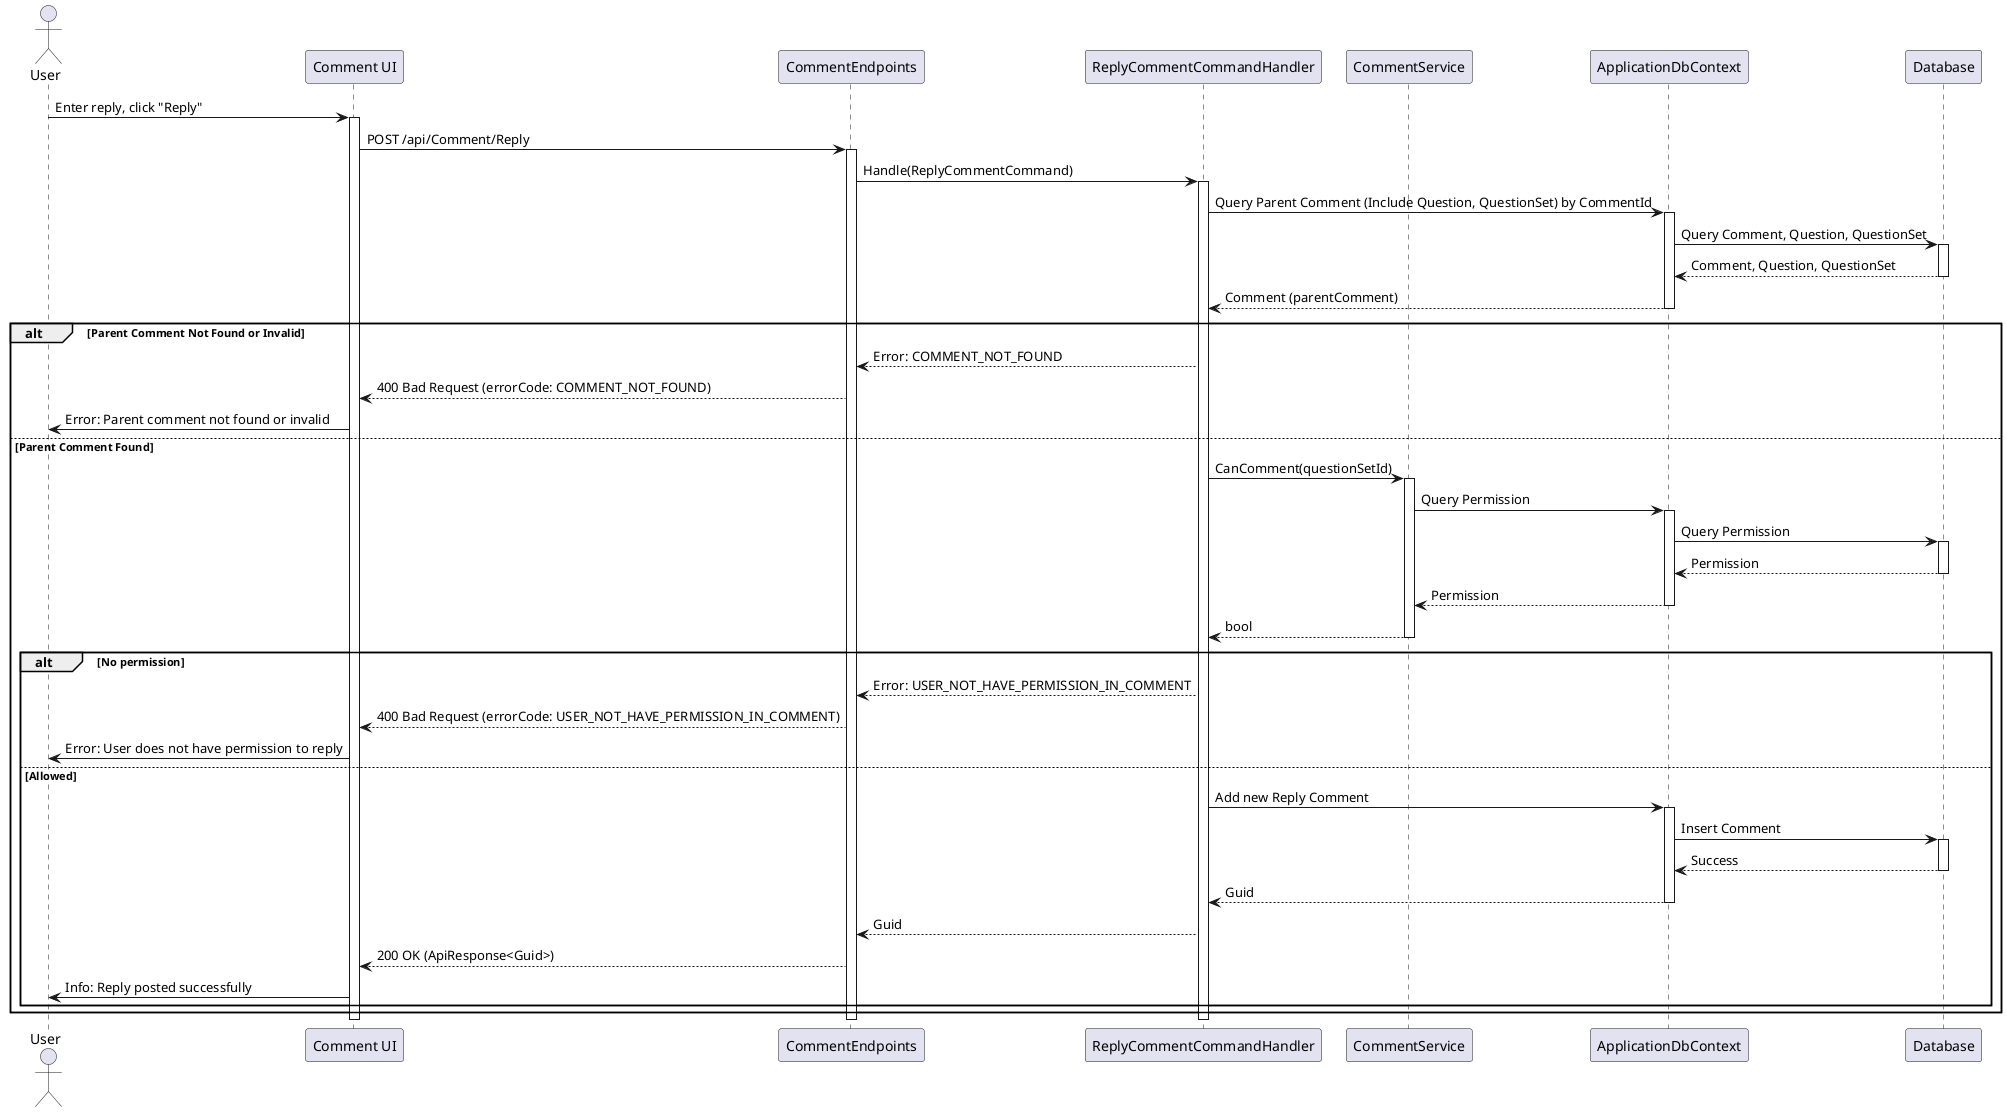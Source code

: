 @startuml
actor User
participant "Comment UI" as UI
participant CommentEndpoints
participant ReplyCommentCommandHandler as Handler
participant CommentService
participant ApplicationDbContext
participant Database

User -> UI : Enter reply, click "Reply"
activate UI
UI -> CommentEndpoints : POST /api/Comment/Reply
activate CommentEndpoints
CommentEndpoints -> Handler : Handle(ReplyCommentCommand)
activate Handler
Handler -> ApplicationDbContext : Query Parent Comment (Include Question, QuestionSet) by CommentId
activate ApplicationDbContext
ApplicationDbContext -> Database : Query Comment, Question, QuestionSet
activate Database
Database --> ApplicationDbContext : Comment, Question, QuestionSet
deactivate Database
ApplicationDbContext --> Handler : Comment (parentComment)
deactivate ApplicationDbContext
alt Parent Comment Not Found or Invalid
    Handler --> CommentEndpoints : Error: COMMENT_NOT_FOUND
    CommentEndpoints --> UI : 400 Bad Request (errorCode: COMMENT_NOT_FOUND)
    UI -> User : Error: Parent comment not found or invalid
else Parent Comment Found
    Handler -> CommentService : CanComment(questionSetId)
    activate CommentService
    CommentService -> ApplicationDbContext : Query Permission 
    activate ApplicationDbContext
    ApplicationDbContext -> Database : Query Permission 
    activate Database
    Database --> ApplicationDbContext : Permission 
    deactivate Database
    ApplicationDbContext --> CommentService : Permission 
    deactivate ApplicationDbContext
    CommentService --> Handler : bool
    deactivate CommentService
    alt No permission
        Handler --> CommentEndpoints : Error: USER_NOT_HAVE_PERMISSION_IN_COMMENT
        CommentEndpoints --> UI : 400 Bad Request (errorCode: USER_NOT_HAVE_PERMISSION_IN_COMMENT)
        UI -> User : Error: User does not have permission to reply
    else Allowed
        Handler -> ApplicationDbContext : Add new Reply Comment
        activate ApplicationDbContext
        ApplicationDbContext -> Database : Insert Comment
        activate Database
        Database --> ApplicationDbContext : Success
        deactivate Database
        ApplicationDbContext --> Handler : Guid
        deactivate ApplicationDbContext
        Handler --> CommentEndpoints : Guid
        CommentEndpoints --> UI : 200 OK (ApiResponse<Guid>)
        UI -> User : Info: Reply posted successfully
    end
end
deactivate Handler
deactivate CommentEndpoints
deactivate UI
@enduml